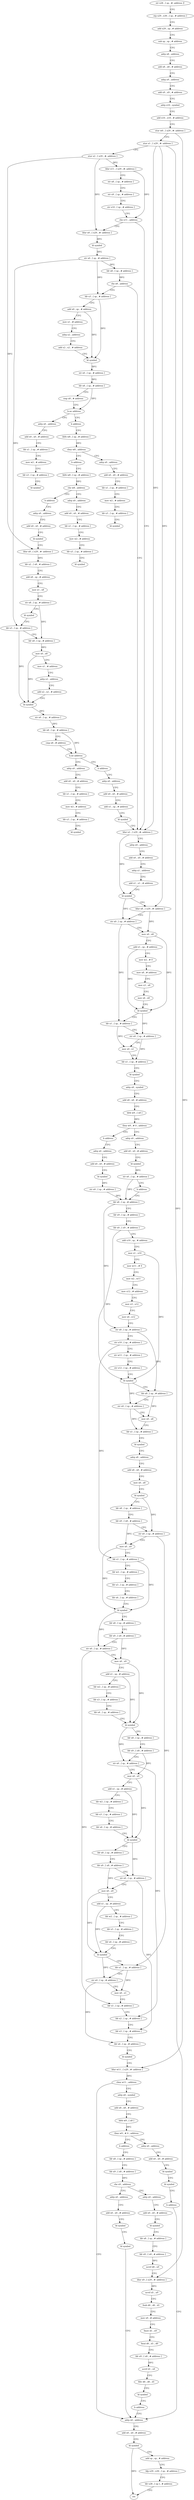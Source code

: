 digraph "func" {
"4215168" [label = "str x28 , [ sp , #- address ]!" ]
"4215172" [label = "stp x29 , x30 , [ sp , # address ]" ]
"4215176" [label = "add x29 , sp , # address" ]
"4215180" [label = "sub sp , sp , # address" ]
"4215184" [label = "adrp x8 , address" ]
"4215188" [label = "add x8 , x8 , # address" ]
"4215192" [label = "adrp x9 , address" ]
"4215196" [label = "add x9 , x9 , # address" ]
"4215200" [label = "adrp x10 , symbol" ]
"4215204" [label = "add x10 , x10 , # address" ]
"4215208" [label = "stur w0 , [ x29 , #- address ]" ]
"4215212" [label = "stur x1 , [ x29 , #- address ]" ]
"4215216" [label = "stur x2 , [ x29 , #- address ]" ]
"4215220" [label = "ldur x11 , [ x29 , #- address ]" ]
"4215224" [label = "str x8 , [ sp , # address ]" ]
"4215228" [label = "str x9 , [ sp , # address ]" ]
"4215232" [label = "str x10 , [ sp , # address ]" ]
"4215236" [label = "cbz x11 , address" ]
"4215524" [label = "ldur x2 , [ x29 , #- address ]" ]
"4215240" [label = "ldur x0 , [ x29 , #- address ]" ]
"4215528" [label = "adrp x0 , address" ]
"4215532" [label = "add x0 , x0 , # address" ]
"4215536" [label = "adrp x1 , address" ]
"4215540" [label = "add x1 , x1 , # address" ]
"4215544" [label = "bl symbol" ]
"4215548" [label = "ldur x8 , [ x29 , #- address ]" ]
"4215552" [label = "str x0 , [ sp , # address ]" ]
"4215556" [label = "mov x0 , x8" ]
"4215560" [label = "add x1 , sp , # address" ]
"4215564" [label = "mov w2 , # 0" ]
"4215568" [label = "mov x8 , # address" ]
"4215572" [label = "mov x3 , x8" ]
"4215576" [label = "mov x4 , x8" ]
"4215580" [label = "bl symbol" ]
"4215584" [label = "ldr x1 , [ sp , # address ]" ]
"4215588" [label = "str x0 , [ sp , # address ]" ]
"4215592" [label = "mov x0 , x1" ]
"4215596" [label = "ldr x1 , [ sp , # address ]" ]
"4215600" [label = "bl symbol" ]
"4215604" [label = "adrp x8 , symbol" ]
"4215608" [label = "add x8 , x8 , # address" ]
"4215612" [label = "ldrb w9 , [ x8 ]" ]
"4215616" [label = "tbnz w9 , # 0 , address" ]
"4215624" [label = "adrp x0 , address" ]
"4215620" [label = "b address" ]
"4215244" [label = "bl symbol" ]
"4215248" [label = "str x0 , [ sp , # address ]" ]
"4215252" [label = "ldr x8 , [ sp , # address ]" ]
"4215256" [label = "cbz x8 , address" ]
"4215260" [label = "ldr x3 , [ sp , # address ]" ]
"4215628" [label = "add x0 , x0 , # address" ]
"4215632" [label = "bl symbol" ]
"4215636" [label = "str x0 , [ sp , # address ]" ]
"4215640" [label = "b address" ]
"4215660" [label = "ldr x8 , [ sp , # address ]" ]
"4215644" [label = "adrp x0 , address" ]
"4215264" [label = "add x0 , sp , # address" ]
"4215268" [label = "mov x1 , # address" ]
"4215272" [label = "adrp x2 , address" ]
"4215276" [label = "add x2 , x2 , # address" ]
"4215280" [label = "bl symbol" ]
"4215284" [label = "str x0 , [ sp , # address ]" ]
"4215288" [label = "ldr x8 , [ sp , # address ]" ]
"4215292" [label = "cmp x8 , # address" ]
"4215296" [label = "b.ne address" ]
"4215304" [label = "adrp x0 , address" ]
"4215300" [label = "b address" ]
"4215664" [label = "ldr x9 , [ sp , # address ]" ]
"4215668" [label = "ldr x0 , [ x9 , # address ]" ]
"4215672" [label = "add x10 , sp , # address" ]
"4215676" [label = "mov x1 , x10" ]
"4215680" [label = "mov w11 , # 0" ]
"4215684" [label = "mov w2 , w11" ]
"4215688" [label = "mov x12 , # address" ]
"4215692" [label = "mov x3 , x12" ]
"4215696" [label = "mov x4 , x12" ]
"4215700" [label = "str x8 , [ sp , # address ]" ]
"4215704" [label = "str x10 , [ sp , # address ]" ]
"4215708" [label = "str w11 , [ sp , # address ]" ]
"4215712" [label = "str x12 , [ sp , # address ]" ]
"4215716" [label = "bl symbol" ]
"4215720" [label = "ldr x8 , [ sp , # address ]" ]
"4215724" [label = "str x0 , [ sp , # address ]" ]
"4215728" [label = "mov x0 , x8" ]
"4215732" [label = "ldr x1 , [ sp , # address ]" ]
"4215736" [label = "bl symbol" ]
"4215740" [label = "adrp x8 , address" ]
"4215744" [label = "add x8 , x8 , # address" ]
"4215748" [label = "mov x0 , x8" ]
"4215752" [label = "bl symbol" ]
"4215756" [label = "ldr x8 , [ sp , # address ]" ]
"4215760" [label = "ldr x9 , [ x8 , # address ]" ]
"4215764" [label = "str x0 , [ sp , # address ]" ]
"4215768" [label = "mov x0 , x9" ]
"4215772" [label = "ldr x1 , [ sp , # address ]" ]
"4215776" [label = "ldr w2 , [ sp , # address ]" ]
"4215780" [label = "ldr x3 , [ sp , # address ]" ]
"4215784" [label = "ldr x4 , [ sp , # address ]" ]
"4215788" [label = "bl symbol" ]
"4215792" [label = "ldr x8 , [ sp , # address ]" ]
"4215796" [label = "ldr x9 , [ x8 , # address ]" ]
"4215800" [label = "str x0 , [ sp , # address ]" ]
"4215804" [label = "mov x0 , x9" ]
"4215808" [label = "add x1 , sp , # address" ]
"4215812" [label = "ldr w2 , [ sp , # address ]" ]
"4215816" [label = "ldr x3 , [ sp , # address ]" ]
"4215820" [label = "ldr x4 , [ sp , # address ]" ]
"4215824" [label = "bl symbol" ]
"4215828" [label = "ldr x8 , [ sp , # address ]" ]
"4215832" [label = "ldr x9 , [ x8 , # address ]" ]
"4215836" [label = "str x0 , [ sp , # address ]" ]
"4215840" [label = "mov x0 , x9" ]
"4215844" [label = "add x1 , sp , # address" ]
"4215848" [label = "ldr w2 , [ sp , # address ]" ]
"4215852" [label = "ldr x3 , [ sp , # address ]" ]
"4215856" [label = "ldr x4 , [ sp , # address ]" ]
"4215860" [label = "bl symbol" ]
"4215864" [label = "ldr x8 , [ sp , # address ]" ]
"4215868" [label = "ldr x9 , [ x8 , # address ]" ]
"4215872" [label = "str x0 , [ sp , # address ]" ]
"4215876" [label = "mov x0 , x9" ]
"4215880" [label = "add x1 , sp , # address" ]
"4215884" [label = "ldr w2 , [ sp , # address ]" ]
"4215888" [label = "ldr x3 , [ sp , # address ]" ]
"4215892" [label = "ldr x4 , [ sp , # address ]" ]
"4215896" [label = "bl symbol" ]
"4215900" [label = "ldr x1 , [ sp , # address ]" ]
"4215904" [label = "str x0 , [ sp , # address ]" ]
"4215908" [label = "mov x0 , x1" ]
"4215912" [label = "ldr x1 , [ sp , # address ]" ]
"4215916" [label = "ldr x2 , [ sp , # address ]" ]
"4215920" [label = "ldr x3 , [ sp , # address ]" ]
"4215924" [label = "ldr x4 , [ sp , # address ]" ]
"4215928" [label = "bl symbol" ]
"4215932" [label = "ldur w11 , [ x29 , #- address ]" ]
"4215936" [label = "cbnz w11 , address" ]
"4216076" [label = "adrp x0 , address" ]
"4215940" [label = "adrp x8 , symbol" ]
"4215648" [label = "add x0 , x0 , # address" ]
"4215652" [label = "bl symbol" ]
"4215656" [label = "str x0 , [ sp , # address ]" ]
"4215308" [label = "add x0 , x0 , # address" ]
"4215312" [label = "ldr x1 , [ sp , # address ]" ]
"4215316" [label = "mov w2 , # address" ]
"4215320" [label = "ldr x3 , [ sp , # address ]" ]
"4215324" [label = "bl symbol" ]
"4215328" [label = "ldrb w8 , [ sp , # address ]" ]
"4216080" [label = "add x0 , x0 , # address" ]
"4216084" [label = "bl symbol" ]
"4216088" [label = "add sp , sp , # address" ]
"4216092" [label = "ldp x29 , x30 , [ sp , # address ]" ]
"4216096" [label = "ldr x28 , [ sp ] , # address" ]
"4216100" [label = "ret" ]
"4215944" [label = "add x8 , x8 , # address" ]
"4215948" [label = "ldrb w9 , [ x8 ]" ]
"4215952" [label = "tbnz w9 , # 0 , address" ]
"4215960" [label = "adrp x0 , address" ]
"4215956" [label = "b address" ]
"4215332" [label = "cbnz w8 , address" ]
"4215340" [label = "adrp x0 , address" ]
"4215336" [label = "b address" ]
"4215964" [label = "add x0 , x0 , # address" ]
"4215968" [label = "bl symbol" ]
"4215972" [label = "bl symbol" ]
"4215976" [label = "b address" ]
"4215980" [label = "ldr x8 , [ sp , # address ]" ]
"4215344" [label = "add x0 , x0 , # address" ]
"4215348" [label = "ldr x1 , [ sp , # address ]" ]
"4215352" [label = "mov w2 , # address" ]
"4215356" [label = "ldr x3 , [ sp , # address ]" ]
"4215360" [label = "bl symbol" ]
"4215364" [label = "ldrb w8 , [ sp , # address ]" ]
"4215984" [label = "ldr x9 , [ x8 , # address ]" ]
"4215988" [label = "cbz x9 , address" ]
"4216060" [label = "adrp x0 , address" ]
"4215992" [label = "adrp x0 , address" ]
"4215368" [label = "cbz w8 , address" ]
"4215376" [label = "adrp x0 , address" ]
"4215372" [label = "b address" ]
"4216064" [label = "add x0 , x0 , # address" ]
"4216068" [label = "bl symbol" ]
"4216072" [label = "bl symbol" ]
"4215996" [label = "add x0 , x0 , # address" ]
"4216000" [label = "bl symbol" ]
"4216004" [label = "ldr x8 , [ sp , # address ]" ]
"4216008" [label = "ldr x9 , [ x8 , # address ]" ]
"4216012" [label = "ucvtf d0 , x9" ]
"4216016" [label = "ldur x9 , [ x29 , #- address ]" ]
"4216020" [label = "ucvtf d1 , x9" ]
"4216024" [label = "fsub d0 , d0 , d1" ]
"4216028" [label = "mov x9 , # address" ]
"4216032" [label = "fmov d1 , x9" ]
"4216036" [label = "fmul d0 , d1 , d0" ]
"4216040" [label = "ldr x9 , [ x8 , # address ]" ]
"4216044" [label = "ucvtf d1 , x9" ]
"4216048" [label = "fdiv d0 , d0 , d1" ]
"4216052" [label = "bl symbol" ]
"4216056" [label = "b address" ]
"4215380" [label = "add x0 , x0 , # address" ]
"4215384" [label = "ldr x1 , [ sp , # address ]" ]
"4215388" [label = "mov w2 , # address" ]
"4215392" [label = "ldr x3 , [ sp , # address ]" ]
"4215396" [label = "bl symbol" ]
"4215400" [label = "adrp x0 , address" ]
"4215404" [label = "add x0 , x0 , # address" ]
"4215408" [label = "bl symbol" ]
"4215412" [label = "ldur x8 , [ x29 , #- address ]" ]
"4215416" [label = "ldr x2 , [ x8 , # address ]" ]
"4215420" [label = "add x8 , sp , # address" ]
"4215424" [label = "mov x1 , x8" ]
"4215428" [label = "str x8 , [ sp , # address ]" ]
"4215432" [label = "bl symbol" ]
"4215436" [label = "ldr x3 , [ sp , # address ]" ]
"4215440" [label = "ldr x8 , [ sp , # address ]" ]
"4215444" [label = "mov x0 , x8" ]
"4215448" [label = "mov x1 , # address" ]
"4215452" [label = "adrp x2 , address" ]
"4215456" [label = "add x2 , x2 , # address" ]
"4215460" [label = "bl symbol" ]
"4215464" [label = "str x0 , [ sp , # address ]" ]
"4215468" [label = "ldr x8 , [ sp , # address ]" ]
"4215472" [label = "cmp x8 , # address" ]
"4215476" [label = "b.ne address" ]
"4215484" [label = "adrp x0 , address" ]
"4215480" [label = "b address" ]
"4215488" [label = "add x0 , x0 , # address" ]
"4215492" [label = "ldr x1 , [ sp , # address ]" ]
"4215496" [label = "mov w2 , # address" ]
"4215500" [label = "ldr x3 , [ sp , # address ]" ]
"4215504" [label = "bl symbol" ]
"4215508" [label = "adrp x0 , address" ]
"4215512" [label = "add x0 , x0 , # address" ]
"4215516" [label = "add x1 , sp , # address" ]
"4215520" [label = "bl symbol" ]
"4215168" -> "4215172" [ label = "CFG" ]
"4215172" -> "4215176" [ label = "CFG" ]
"4215176" -> "4215180" [ label = "CFG" ]
"4215180" -> "4215184" [ label = "CFG" ]
"4215184" -> "4215188" [ label = "CFG" ]
"4215188" -> "4215192" [ label = "CFG" ]
"4215192" -> "4215196" [ label = "CFG" ]
"4215196" -> "4215200" [ label = "CFG" ]
"4215200" -> "4215204" [ label = "CFG" ]
"4215204" -> "4215208" [ label = "CFG" ]
"4215208" -> "4215212" [ label = "CFG" ]
"4215208" -> "4215932" [ label = "DFG" ]
"4215212" -> "4215216" [ label = "CFG" ]
"4215212" -> "4215524" [ label = "DFG" ]
"4215212" -> "4215548" [ label = "DFG" ]
"4215212" -> "4216016" [ label = "DFG" ]
"4215216" -> "4215220" [ label = "DFG" ]
"4215216" -> "4215240" [ label = "DFG" ]
"4215216" -> "4215412" [ label = "DFG" ]
"4215220" -> "4215224" [ label = "CFG" ]
"4215220" -> "4215236" [ label = "DFG" ]
"4215224" -> "4215228" [ label = "CFG" ]
"4215228" -> "4215232" [ label = "CFG" ]
"4215232" -> "4215236" [ label = "CFG" ]
"4215236" -> "4215524" [ label = "CFG" ]
"4215236" -> "4215240" [ label = "CFG" ]
"4215524" -> "4215528" [ label = "CFG" ]
"4215524" -> "4215544" [ label = "DFG" ]
"4215240" -> "4215244" [ label = "DFG" ]
"4215528" -> "4215532" [ label = "CFG" ]
"4215532" -> "4215536" [ label = "CFG" ]
"4215536" -> "4215540" [ label = "CFG" ]
"4215540" -> "4215544" [ label = "CFG" ]
"4215544" -> "4215548" [ label = "CFG" ]
"4215544" -> "4215552" [ label = "DFG" ]
"4215548" -> "4215552" [ label = "CFG" ]
"4215548" -> "4215556" [ label = "DFG" ]
"4215552" -> "4215556" [ label = "CFG" ]
"4215552" -> "4215584" [ label = "DFG" ]
"4215556" -> "4215560" [ label = "CFG" ]
"4215556" -> "4215580" [ label = "DFG" ]
"4215560" -> "4215564" [ label = "CFG" ]
"4215560" -> "4215580" [ label = "DFG" ]
"4215564" -> "4215568" [ label = "CFG" ]
"4215568" -> "4215572" [ label = "CFG" ]
"4215572" -> "4215576" [ label = "CFG" ]
"4215576" -> "4215580" [ label = "CFG" ]
"4215580" -> "4215584" [ label = "CFG" ]
"4215580" -> "4215588" [ label = "DFG" ]
"4215584" -> "4215588" [ label = "CFG" ]
"4215584" -> "4215592" [ label = "DFG" ]
"4215588" -> "4215592" [ label = "CFG" ]
"4215588" -> "4215596" [ label = "DFG" ]
"4215592" -> "4215596" [ label = "CFG" ]
"4215596" -> "4215600" [ label = "CFG" ]
"4215600" -> "4215604" [ label = "CFG" ]
"4215604" -> "4215608" [ label = "CFG" ]
"4215608" -> "4215612" [ label = "CFG" ]
"4215612" -> "4215616" [ label = "DFG" ]
"4215616" -> "4215624" [ label = "CFG" ]
"4215616" -> "4215620" [ label = "CFG" ]
"4215624" -> "4215628" [ label = "CFG" ]
"4215620" -> "4215644" [ label = "CFG" ]
"4215244" -> "4215248" [ label = "DFG" ]
"4215248" -> "4215252" [ label = "DFG" ]
"4215248" -> "4215260" [ label = "DFG" ]
"4215248" -> "4215436" [ label = "DFG" ]
"4215252" -> "4215256" [ label = "DFG" ]
"4215256" -> "4215524" [ label = "CFG" ]
"4215256" -> "4215260" [ label = "CFG" ]
"4215260" -> "4215264" [ label = "CFG" ]
"4215260" -> "4215280" [ label = "DFG" ]
"4215628" -> "4215632" [ label = "CFG" ]
"4215632" -> "4215636" [ label = "DFG" ]
"4215636" -> "4215640" [ label = "CFG" ]
"4215636" -> "4215660" [ label = "DFG" ]
"4215640" -> "4215660" [ label = "CFG" ]
"4215660" -> "4215664" [ label = "CFG" ]
"4215660" -> "4215700" [ label = "DFG" ]
"4215644" -> "4215648" [ label = "CFG" ]
"4215264" -> "4215268" [ label = "CFG" ]
"4215264" -> "4215280" [ label = "DFG" ]
"4215268" -> "4215272" [ label = "CFG" ]
"4215272" -> "4215276" [ label = "CFG" ]
"4215276" -> "4215280" [ label = "CFG" ]
"4215280" -> "4215284" [ label = "DFG" ]
"4215284" -> "4215288" [ label = "DFG" ]
"4215288" -> "4215292" [ label = "CFG" ]
"4215288" -> "4215296" [ label = "DFG" ]
"4215292" -> "4215296" [ label = "CFG" ]
"4215296" -> "4215304" [ label = "CFG" ]
"4215296" -> "4215300" [ label = "CFG" ]
"4215304" -> "4215308" [ label = "CFG" ]
"4215300" -> "4215328" [ label = "CFG" ]
"4215664" -> "4215668" [ label = "CFG" ]
"4215668" -> "4215672" [ label = "CFG" ]
"4215668" -> "4215716" [ label = "DFG" ]
"4215672" -> "4215676" [ label = "CFG" ]
"4215676" -> "4215680" [ label = "CFG" ]
"4215676" -> "4215716" [ label = "DFG" ]
"4215680" -> "4215684" [ label = "CFG" ]
"4215684" -> "4215688" [ label = "CFG" ]
"4215688" -> "4215692" [ label = "CFG" ]
"4215692" -> "4215696" [ label = "CFG" ]
"4215696" -> "4215700" [ label = "CFG" ]
"4215700" -> "4215704" [ label = "CFG" ]
"4215700" -> "4215720" [ label = "DFG" ]
"4215704" -> "4215708" [ label = "CFG" ]
"4215704" -> "4215772" [ label = "DFG" ]
"4215708" -> "4215712" [ label = "CFG" ]
"4215712" -> "4215716" [ label = "CFG" ]
"4215716" -> "4215720" [ label = "CFG" ]
"4215716" -> "4215724" [ label = "DFG" ]
"4215720" -> "4215724" [ label = "CFG" ]
"4215720" -> "4215728" [ label = "DFG" ]
"4215724" -> "4215728" [ label = "CFG" ]
"4215724" -> "4215732" [ label = "DFG" ]
"4215728" -> "4215732" [ label = "CFG" ]
"4215732" -> "4215736" [ label = "CFG" ]
"4215736" -> "4215740" [ label = "CFG" ]
"4215740" -> "4215744" [ label = "CFG" ]
"4215744" -> "4215748" [ label = "CFG" ]
"4215748" -> "4215752" [ label = "CFG" ]
"4215752" -> "4215756" [ label = "CFG" ]
"4215752" -> "4215764" [ label = "DFG" ]
"4215756" -> "4215760" [ label = "CFG" ]
"4215760" -> "4215764" [ label = "CFG" ]
"4215760" -> "4215768" [ label = "DFG" ]
"4215764" -> "4215768" [ label = "CFG" ]
"4215764" -> "4215900" [ label = "DFG" ]
"4215768" -> "4215772" [ label = "CFG" ]
"4215768" -> "4215788" [ label = "DFG" ]
"4215772" -> "4215776" [ label = "CFG" ]
"4215772" -> "4215788" [ label = "DFG" ]
"4215776" -> "4215780" [ label = "CFG" ]
"4215780" -> "4215784" [ label = "CFG" ]
"4215784" -> "4215788" [ label = "CFG" ]
"4215788" -> "4215792" [ label = "CFG" ]
"4215788" -> "4215800" [ label = "DFG" ]
"4215792" -> "4215796" [ label = "CFG" ]
"4215796" -> "4215800" [ label = "CFG" ]
"4215796" -> "4215804" [ label = "DFG" ]
"4215800" -> "4215804" [ label = "CFG" ]
"4215800" -> "4215912" [ label = "DFG" ]
"4215804" -> "4215808" [ label = "CFG" ]
"4215804" -> "4215824" [ label = "DFG" ]
"4215808" -> "4215812" [ label = "CFG" ]
"4215808" -> "4215824" [ label = "DFG" ]
"4215812" -> "4215816" [ label = "CFG" ]
"4215816" -> "4215820" [ label = "CFG" ]
"4215820" -> "4215824" [ label = "CFG" ]
"4215824" -> "4215828" [ label = "CFG" ]
"4215824" -> "4215836" [ label = "DFG" ]
"4215828" -> "4215832" [ label = "CFG" ]
"4215832" -> "4215836" [ label = "CFG" ]
"4215832" -> "4215840" [ label = "DFG" ]
"4215836" -> "4215840" [ label = "CFG" ]
"4215836" -> "4215916" [ label = "DFG" ]
"4215840" -> "4215844" [ label = "CFG" ]
"4215840" -> "4215860" [ label = "DFG" ]
"4215844" -> "4215848" [ label = "CFG" ]
"4215844" -> "4215860" [ label = "DFG" ]
"4215848" -> "4215852" [ label = "CFG" ]
"4215852" -> "4215856" [ label = "CFG" ]
"4215856" -> "4215860" [ label = "CFG" ]
"4215860" -> "4215864" [ label = "CFG" ]
"4215860" -> "4215872" [ label = "DFG" ]
"4215864" -> "4215868" [ label = "CFG" ]
"4215868" -> "4215872" [ label = "CFG" ]
"4215868" -> "4215876" [ label = "DFG" ]
"4215872" -> "4215876" [ label = "CFG" ]
"4215872" -> "4215920" [ label = "DFG" ]
"4215876" -> "4215880" [ label = "CFG" ]
"4215876" -> "4215896" [ label = "DFG" ]
"4215880" -> "4215884" [ label = "CFG" ]
"4215880" -> "4215896" [ label = "DFG" ]
"4215884" -> "4215888" [ label = "CFG" ]
"4215888" -> "4215892" [ label = "CFG" ]
"4215892" -> "4215896" [ label = "CFG" ]
"4215896" -> "4215900" [ label = "CFG" ]
"4215896" -> "4215904" [ label = "DFG" ]
"4215900" -> "4215904" [ label = "CFG" ]
"4215900" -> "4215908" [ label = "DFG" ]
"4215904" -> "4215908" [ label = "CFG" ]
"4215904" -> "4215924" [ label = "DFG" ]
"4215908" -> "4215912" [ label = "CFG" ]
"4215912" -> "4215916" [ label = "CFG" ]
"4215916" -> "4215920" [ label = "CFG" ]
"4215920" -> "4215924" [ label = "CFG" ]
"4215924" -> "4215928" [ label = "CFG" ]
"4215928" -> "4215932" [ label = "CFG" ]
"4215932" -> "4215936" [ label = "DFG" ]
"4215936" -> "4216076" [ label = "CFG" ]
"4215936" -> "4215940" [ label = "CFG" ]
"4216076" -> "4216080" [ label = "CFG" ]
"4215940" -> "4215944" [ label = "CFG" ]
"4215648" -> "4215652" [ label = "CFG" ]
"4215652" -> "4215656" [ label = "DFG" ]
"4215656" -> "4215660" [ label = "DFG" ]
"4215308" -> "4215312" [ label = "CFG" ]
"4215312" -> "4215316" [ label = "CFG" ]
"4215316" -> "4215320" [ label = "CFG" ]
"4215320" -> "4215324" [ label = "CFG" ]
"4215328" -> "4215332" [ label = "DFG" ]
"4216080" -> "4216084" [ label = "CFG" ]
"4216084" -> "4216088" [ label = "CFG" ]
"4216084" -> "4216100" [ label = "DFG" ]
"4216088" -> "4216092" [ label = "CFG" ]
"4216092" -> "4216096" [ label = "CFG" ]
"4216096" -> "4216100" [ label = "CFG" ]
"4215944" -> "4215948" [ label = "CFG" ]
"4215948" -> "4215952" [ label = "DFG" ]
"4215952" -> "4215960" [ label = "CFG" ]
"4215952" -> "4215956" [ label = "CFG" ]
"4215960" -> "4215964" [ label = "CFG" ]
"4215956" -> "4215980" [ label = "CFG" ]
"4215332" -> "4215340" [ label = "CFG" ]
"4215332" -> "4215336" [ label = "CFG" ]
"4215340" -> "4215344" [ label = "CFG" ]
"4215336" -> "4215364" [ label = "CFG" ]
"4215964" -> "4215968" [ label = "CFG" ]
"4215968" -> "4215972" [ label = "CFG" ]
"4215972" -> "4215976" [ label = "CFG" ]
"4215976" -> "4216076" [ label = "CFG" ]
"4215980" -> "4215984" [ label = "CFG" ]
"4215344" -> "4215348" [ label = "CFG" ]
"4215348" -> "4215352" [ label = "CFG" ]
"4215352" -> "4215356" [ label = "CFG" ]
"4215356" -> "4215360" [ label = "CFG" ]
"4215364" -> "4215368" [ label = "DFG" ]
"4215984" -> "4215988" [ label = "DFG" ]
"4215988" -> "4216060" [ label = "CFG" ]
"4215988" -> "4215992" [ label = "CFG" ]
"4216060" -> "4216064" [ label = "CFG" ]
"4215992" -> "4215996" [ label = "CFG" ]
"4215368" -> "4215376" [ label = "CFG" ]
"4215368" -> "4215372" [ label = "CFG" ]
"4215376" -> "4215380" [ label = "CFG" ]
"4215372" -> "4215400" [ label = "CFG" ]
"4216064" -> "4216068" [ label = "CFG" ]
"4216068" -> "4216072" [ label = "CFG" ]
"4216072" -> "4216076" [ label = "CFG" ]
"4215996" -> "4216000" [ label = "CFG" ]
"4216000" -> "4216004" [ label = "CFG" ]
"4216004" -> "4216008" [ label = "CFG" ]
"4216008" -> "4216012" [ label = "DFG" ]
"4216012" -> "4216016" [ label = "CFG" ]
"4216016" -> "4216020" [ label = "DFG" ]
"4216020" -> "4216024" [ label = "CFG" ]
"4216024" -> "4216028" [ label = "CFG" ]
"4216028" -> "4216032" [ label = "CFG" ]
"4216032" -> "4216036" [ label = "CFG" ]
"4216036" -> "4216040" [ label = "CFG" ]
"4216040" -> "4216044" [ label = "DFG" ]
"4216044" -> "4216048" [ label = "CFG" ]
"4216048" -> "4216052" [ label = "CFG" ]
"4216052" -> "4216056" [ label = "CFG" ]
"4216056" -> "4216076" [ label = "CFG" ]
"4215380" -> "4215384" [ label = "CFG" ]
"4215384" -> "4215388" [ label = "CFG" ]
"4215388" -> "4215392" [ label = "CFG" ]
"4215392" -> "4215396" [ label = "CFG" ]
"4215400" -> "4215404" [ label = "CFG" ]
"4215404" -> "4215408" [ label = "CFG" ]
"4215408" -> "4215412" [ label = "CFG" ]
"4215412" -> "4215416" [ label = "DFG" ]
"4215416" -> "4215420" [ label = "CFG" ]
"4215420" -> "4215424" [ label = "CFG" ]
"4215424" -> "4215428" [ label = "CFG" ]
"4215428" -> "4215432" [ label = "CFG" ]
"4215428" -> "4215440" [ label = "DFG" ]
"4215432" -> "4215436" [ label = "CFG" ]
"4215436" -> "4215440" [ label = "CFG" ]
"4215436" -> "4215460" [ label = "DFG" ]
"4215440" -> "4215444" [ label = "DFG" ]
"4215444" -> "4215448" [ label = "CFG" ]
"4215444" -> "4215460" [ label = "DFG" ]
"4215448" -> "4215452" [ label = "CFG" ]
"4215452" -> "4215456" [ label = "CFG" ]
"4215456" -> "4215460" [ label = "CFG" ]
"4215460" -> "4215464" [ label = "DFG" ]
"4215464" -> "4215468" [ label = "DFG" ]
"4215468" -> "4215472" [ label = "CFG" ]
"4215468" -> "4215476" [ label = "DFG" ]
"4215472" -> "4215476" [ label = "CFG" ]
"4215476" -> "4215484" [ label = "CFG" ]
"4215476" -> "4215480" [ label = "CFG" ]
"4215484" -> "4215488" [ label = "CFG" ]
"4215480" -> "4215508" [ label = "CFG" ]
"4215488" -> "4215492" [ label = "CFG" ]
"4215492" -> "4215496" [ label = "CFG" ]
"4215496" -> "4215500" [ label = "CFG" ]
"4215500" -> "4215504" [ label = "CFG" ]
"4215508" -> "4215512" [ label = "CFG" ]
"4215512" -> "4215516" [ label = "CFG" ]
"4215516" -> "4215520" [ label = "CFG" ]
"4215520" -> "4215524" [ label = "CFG" ]
}

